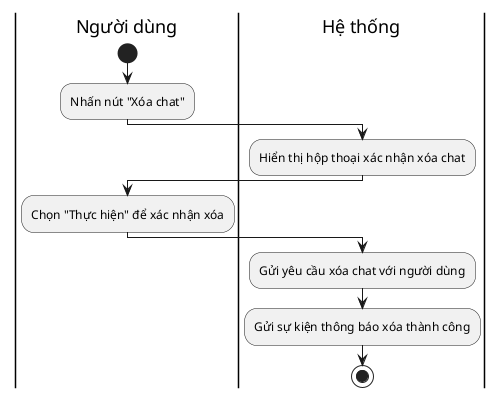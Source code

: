 @startuml
'https://plantuml.com/activity-diagram-beta

|Người dùng|
start
:Nhấn nút "Xóa chat";

|Hệ thống|
:Hiển thị hộp thoại xác nhận xóa chat;

|Người dùng|
:Chọn "Thực hiện" để xác nhận xóa;

|Hệ thống|
:Gửi yêu cầu xóa chat với người dùng;
:Gửi sự kiện thông báo xóa thành công;

stop
@enduml
